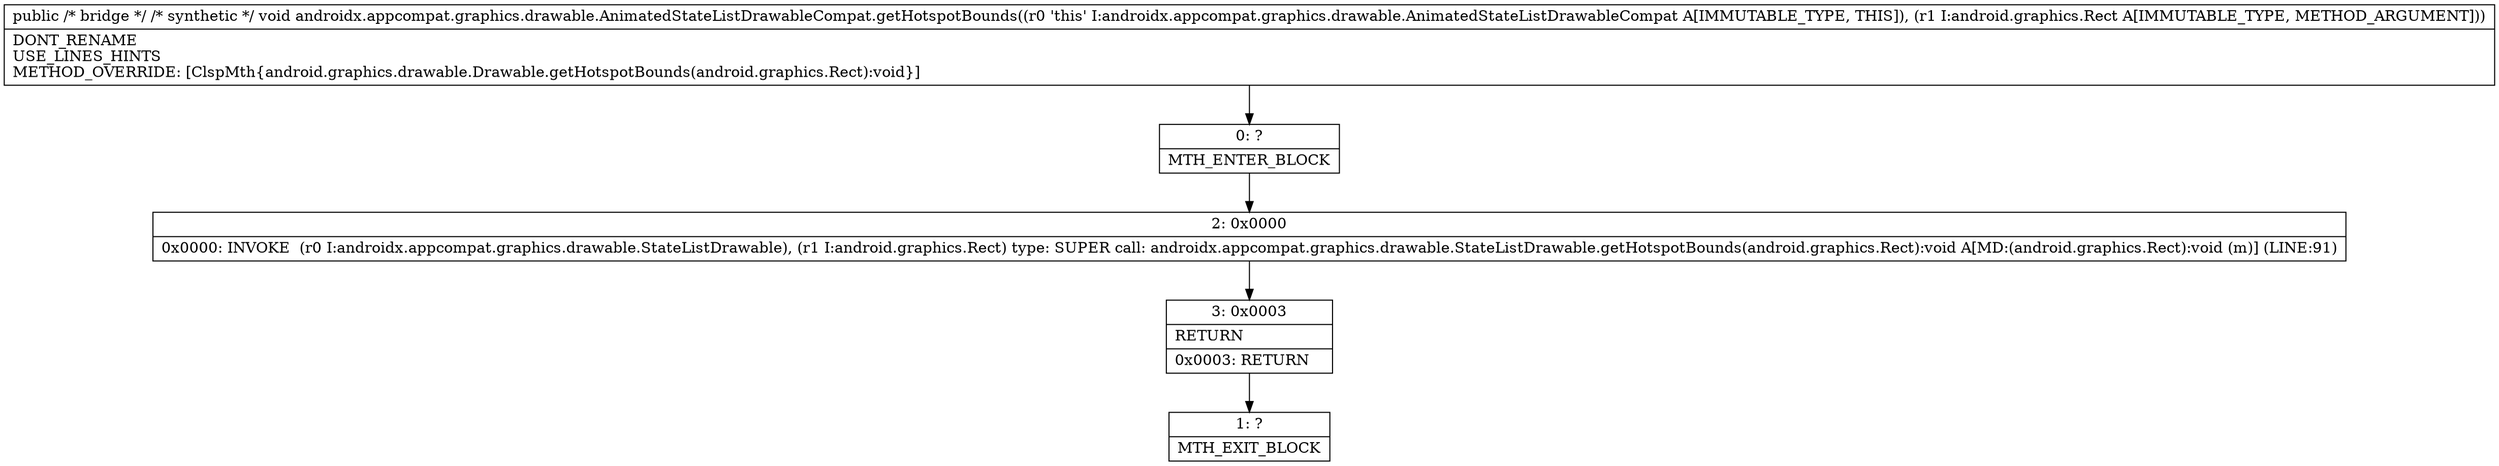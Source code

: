 digraph "CFG forandroidx.appcompat.graphics.drawable.AnimatedStateListDrawableCompat.getHotspotBounds(Landroid\/graphics\/Rect;)V" {
Node_0 [shape=record,label="{0\:\ ?|MTH_ENTER_BLOCK\l}"];
Node_2 [shape=record,label="{2\:\ 0x0000|0x0000: INVOKE  (r0 I:androidx.appcompat.graphics.drawable.StateListDrawable), (r1 I:android.graphics.Rect) type: SUPER call: androidx.appcompat.graphics.drawable.StateListDrawable.getHotspotBounds(android.graphics.Rect):void A[MD:(android.graphics.Rect):void (m)] (LINE:91)\l}"];
Node_3 [shape=record,label="{3\:\ 0x0003|RETURN\l|0x0003: RETURN   \l}"];
Node_1 [shape=record,label="{1\:\ ?|MTH_EXIT_BLOCK\l}"];
MethodNode[shape=record,label="{public \/* bridge *\/ \/* synthetic *\/ void androidx.appcompat.graphics.drawable.AnimatedStateListDrawableCompat.getHotspotBounds((r0 'this' I:androidx.appcompat.graphics.drawable.AnimatedStateListDrawableCompat A[IMMUTABLE_TYPE, THIS]), (r1 I:android.graphics.Rect A[IMMUTABLE_TYPE, METHOD_ARGUMENT]))  | DONT_RENAME\lUSE_LINES_HINTS\lMETHOD_OVERRIDE: [ClspMth\{android.graphics.drawable.Drawable.getHotspotBounds(android.graphics.Rect):void\}]\l}"];
MethodNode -> Node_0;Node_0 -> Node_2;
Node_2 -> Node_3;
Node_3 -> Node_1;
}

